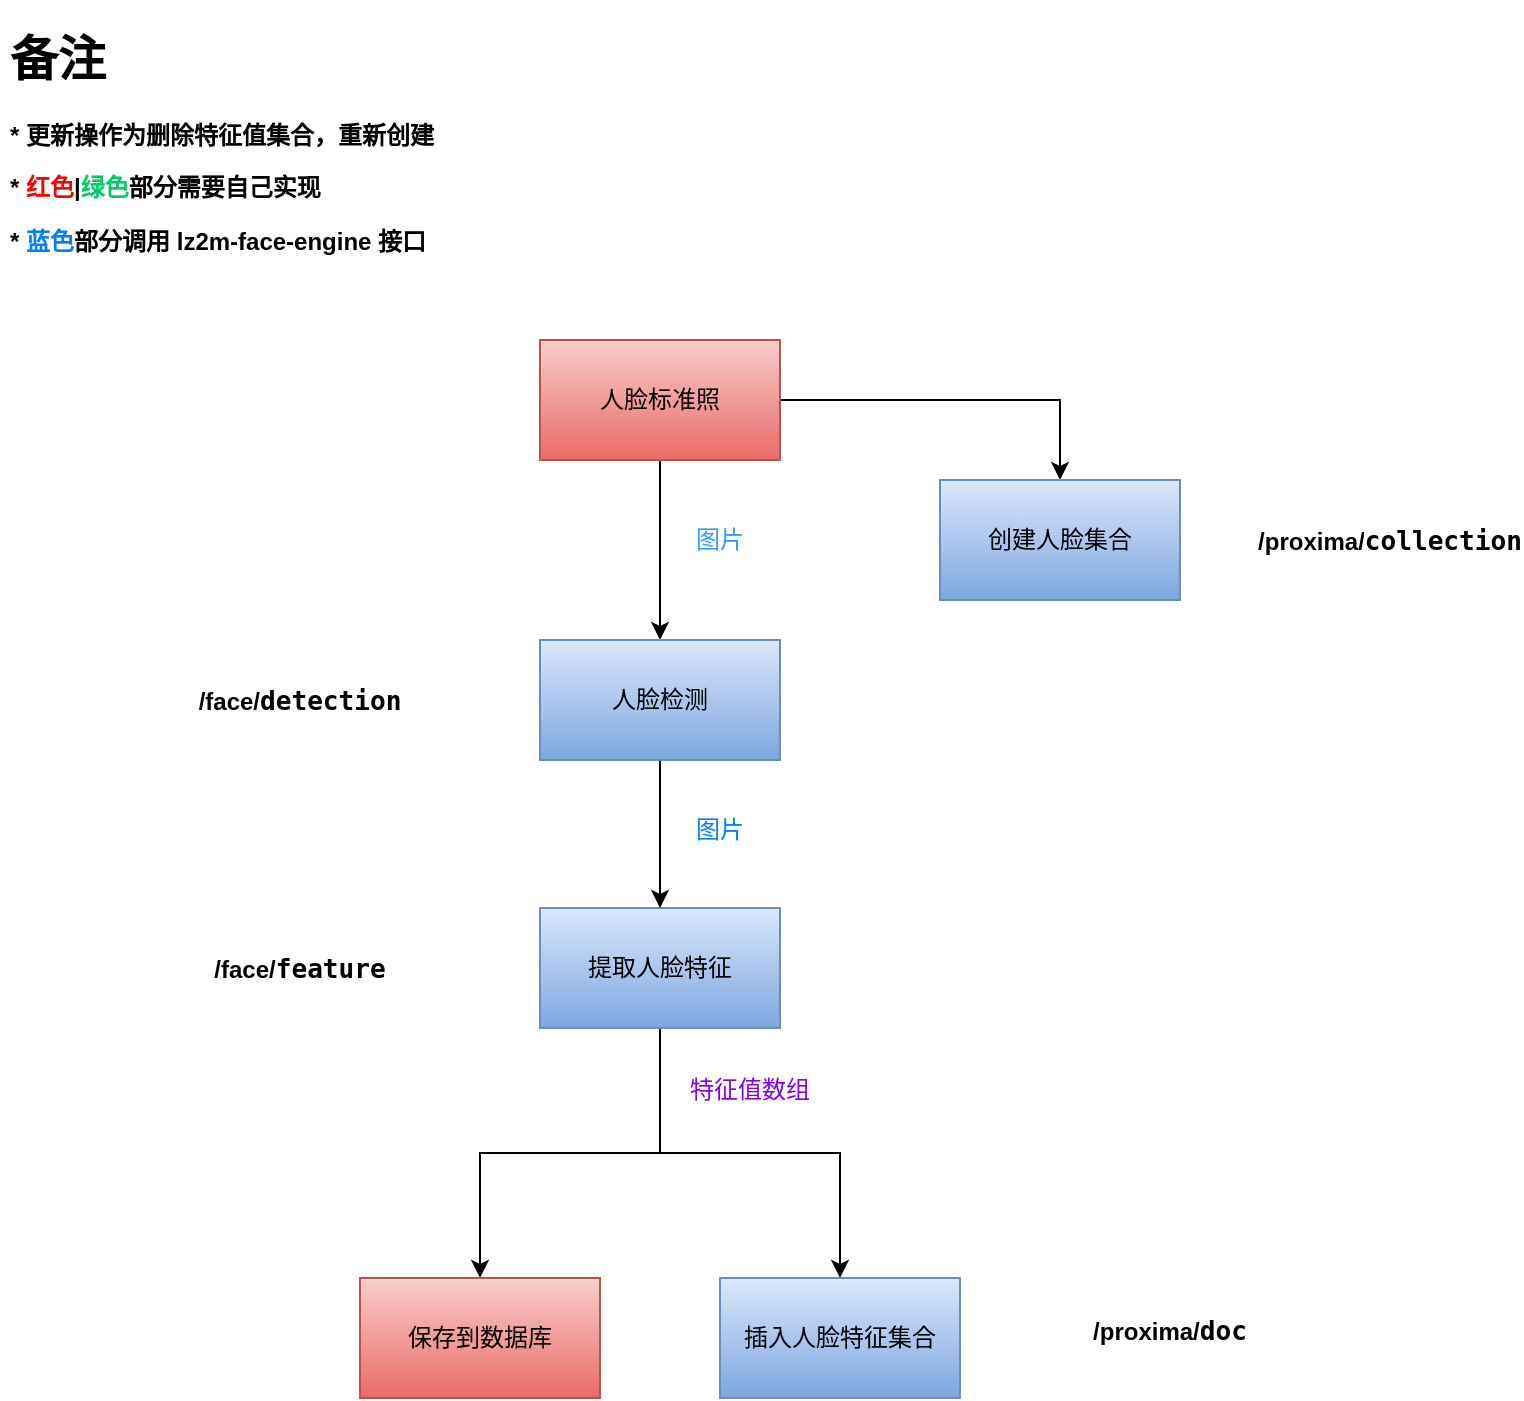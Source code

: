 <mxfile version="17.4.6" type="github">
  <diagram id="gHwJbXmGLH2jqeoKwgFD" name="Page-1">
    <mxGraphModel dx="2062" dy="1146" grid="1" gridSize="10" guides="1" tooltips="1" connect="1" arrows="1" fold="1" page="1" pageScale="1" pageWidth="827" pageHeight="1169" math="0" shadow="0">
      <root>
        <mxCell id="0" />
        <mxCell id="1" parent="0" />
        <mxCell id="BS0VK_3hPEfs9OFceFL0-6" value="&lt;h1&gt;备注&lt;/h1&gt;&lt;p&gt;&lt;b&gt;* 更新操作为删除特征值集合，重新创建&lt;/b&gt;&lt;/p&gt;&lt;p&gt;&lt;b&gt;*&amp;nbsp;&lt;font color=&quot;#ff0000&quot;&gt;红色&lt;/font&gt;|&lt;font color=&quot;#00cc66&quot;&gt;绿色&lt;/font&gt;部分需要自己实现&lt;/b&gt;&lt;/p&gt;&lt;p&gt;&lt;b&gt;*&amp;nbsp;&lt;font color=&quot;#007fff&quot;&gt;蓝色&lt;/font&gt;部分调用 lz2m-face-engine 接口&lt;/b&gt;&lt;/p&gt;" style="text;html=1;strokeColor=none;fillColor=none;spacing=5;spacingTop=-20;whiteSpace=wrap;overflow=hidden;rounded=0;sketch=0;fontColor=#000000;" vertex="1" parent="1">
          <mxGeometry x="10" y="40" width="230" height="140" as="geometry" />
        </mxCell>
        <mxCell id="BS0VK_3hPEfs9OFceFL0-21" style="edgeStyle=orthogonalEdgeStyle;rounded=0;orthogonalLoop=1;jettySize=auto;html=1;" edge="1" parent="1" source="BS0VK_3hPEfs9OFceFL0-12" target="BS0VK_3hPEfs9OFceFL0-13">
          <mxGeometry relative="1" as="geometry" />
        </mxCell>
        <mxCell id="BS0VK_3hPEfs9OFceFL0-26" style="edgeStyle=orthogonalEdgeStyle;rounded=0;orthogonalLoop=1;jettySize=auto;html=1;" edge="1" parent="1" source="BS0VK_3hPEfs9OFceFL0-12" target="BS0VK_3hPEfs9OFceFL0-25">
          <mxGeometry relative="1" as="geometry" />
        </mxCell>
        <mxCell id="BS0VK_3hPEfs9OFceFL0-12" value="人脸标准照" style="rounded=0;whiteSpace=wrap;html=1;fillColor=#f8cecc;gradientColor=#ea6b66;strokeColor=#b85450;" vertex="1" parent="1">
          <mxGeometry x="280" y="200" width="120" height="60" as="geometry" />
        </mxCell>
        <mxCell id="BS0VK_3hPEfs9OFceFL0-13" value="创建人脸集合" style="rounded=0;whiteSpace=wrap;html=1;fillColor=#dae8fc;gradientColor=#7ea6e0;strokeColor=#6c8ebf;" vertex="1" parent="1">
          <mxGeometry x="480" y="270" width="120" height="60" as="geometry" />
        </mxCell>
        <mxCell id="BS0VK_3hPEfs9OFceFL0-18" style="edgeStyle=orthogonalEdgeStyle;rounded=0;orthogonalLoop=1;jettySize=auto;html=1;" edge="1" parent="1" source="BS0VK_3hPEfs9OFceFL0-14" target="BS0VK_3hPEfs9OFceFL0-16">
          <mxGeometry relative="1" as="geometry" />
        </mxCell>
        <mxCell id="BS0VK_3hPEfs9OFceFL0-19" style="edgeStyle=orthogonalEdgeStyle;rounded=0;orthogonalLoop=1;jettySize=auto;html=1;" edge="1" parent="1" source="BS0VK_3hPEfs9OFceFL0-14" target="BS0VK_3hPEfs9OFceFL0-15">
          <mxGeometry relative="1" as="geometry" />
        </mxCell>
        <mxCell id="BS0VK_3hPEfs9OFceFL0-14" value="提取人脸特征" style="rounded=0;whiteSpace=wrap;html=1;fillColor=#dae8fc;gradientColor=#7ea6e0;strokeColor=#6c8ebf;" vertex="1" parent="1">
          <mxGeometry x="280" y="484" width="120" height="60" as="geometry" />
        </mxCell>
        <mxCell id="BS0VK_3hPEfs9OFceFL0-15" value="插入人脸特征集合" style="rounded=0;whiteSpace=wrap;html=1;fillColor=#dae8fc;gradientColor=#7ea6e0;strokeColor=#6c8ebf;" vertex="1" parent="1">
          <mxGeometry x="370" y="669" width="120" height="60" as="geometry" />
        </mxCell>
        <mxCell id="BS0VK_3hPEfs9OFceFL0-16" value="保存到数据库" style="rounded=0;whiteSpace=wrap;html=1;fillColor=#f8cecc;gradientColor=#ea6b66;strokeColor=#b85450;" vertex="1" parent="1">
          <mxGeometry x="190" y="669" width="120" height="60" as="geometry" />
        </mxCell>
        <mxCell id="BS0VK_3hPEfs9OFceFL0-27" style="edgeStyle=orthogonalEdgeStyle;rounded=0;orthogonalLoop=1;jettySize=auto;html=1;" edge="1" parent="1" source="BS0VK_3hPEfs9OFceFL0-25" target="BS0VK_3hPEfs9OFceFL0-14">
          <mxGeometry relative="1" as="geometry" />
        </mxCell>
        <mxCell id="BS0VK_3hPEfs9OFceFL0-25" value="人脸检测" style="rounded=0;whiteSpace=wrap;html=1;fillColor=#dae8fc;gradientColor=#7ea6e0;strokeColor=#6c8ebf;" vertex="1" parent="1">
          <mxGeometry x="280" y="350" width="120" height="60" as="geometry" />
        </mxCell>
        <mxCell id="BS0VK_3hPEfs9OFceFL0-28" value="&lt;span style=&quot;font-weight: 700&quot;&gt;/face/&lt;/span&gt;&lt;span style=&quot;font-weight: 700 ; background-color: rgb(255 , 255 , 255) ; font-family: &amp;#34;jetbrains mono&amp;#34; , monospace ; font-size: 9.8pt&quot;&gt;detection&lt;/span&gt;&lt;span style=&quot;font-weight: 700 ; font-family: monospace ; font-size: 0px&quot;&gt;%3CmxGraphModel%3E%3Croot%3E%3CmxCell%20id%3D%220%22%2F%3E%3CmxCell%20id%3D%221%22%20parent%3D%220%22%2F%3E%3CmxCell%20id%3D%222%22%20value%3D%22%E6%A3%80%E7%B4%A2%E5%8C%B9%E9%85%8D%22%20style%3D%22rounded%3D0%3BwhiteSpace%3Dwrap%3Bhtml%3D1%3BfillColor%3D%23dae8fc%3BstrokeColor%3D%236c8ebf%3B%22%20vertex%3D%221%22%20parent%3D%221%22%3E%3CmxGeometry%20x%3D%22170%22%20y%3D%22585%22%20width%3D%22120%22%20height%3D%2260%22%20as%3D%22geometry%22%2F%3E%3C%2FmxCell%3E%3C%2Froot%3E%3C%2FmxGraphModel%3E&lt;/span&gt;&lt;span style=&quot;font-weight: 700 ; font-family: monospace ; font-size: 0px&quot;&gt;%3CmxGraphModel%3E%3Croot%3E%3CmxCell%20id%3D%220%22%2F%3E%3CmxCell%20id%3D%221%22%20parent%3D%220%22%2F%3E%3CmxCell%20id%3D%222%22%20value%3D%22%E6%A3%80%E7%B4%A2%E5%8C%B9%E9%85%8D%22%20style%3D%22rounded%3D0%3BwhiteSpace%3Dwrap%3Bhtml%3D1%3BfillColor%3D%23dae8fc%3BstrokeColor%3D%236c8ebf%3B%22%20vertex%3D%221%22%20parent%3D%221%22%3E%3CmxGeometry%20x%3D%22170%22%20y%3D%22585%22%20width%3D%22120%22%20height%3D%2260%22%20as%3D%22geometry%22%2F%3E%3C%2FmxCell%3E%3C%2Froot%3E%3C%2FmxGraphModel%3E&lt;/span&gt;&lt;span style=&quot;font-weight: 700 ; font-family: monospace ; font-size: 0px&quot;&gt;%3CmxGraphModel%3E%3Croot%3E%3CmxCell%20id%3D%220%22%2F%3E%3CmxCell%20id%3D%221%22%20parent%3D%220%22%2F%3E%3CmxCell%20id%3D%222%22%20value%3D%22%E6%A3%80%E7%B4%A2%E5%8C%B9%E9%85%8D%22%20style%3D%22rounded%3D0%3BwhiteSpace%3Dwrap%3Bhtml%3D1%3BfillColor%3D%23dae8fc%3BstrokeColor%3D%236c8ebf%3B%22%20vertex%3D%221%22%20parent%3D%221%22%3E%3CmxGeometry%20x%3D%22170%22%20y%3D%22585%22%20width%3D%22120%22%20height%3D%2260%22%20as%3D%22geometry%22%2F%3E%3C%2FmxCell%3E%3C%2Froot%3E%3C%2FmxGraphModel%3E&lt;/span&gt;" style="text;html=1;strokeColor=none;fillColor=none;align=center;verticalAlign=middle;whiteSpace=wrap;rounded=0;" vertex="1" parent="1">
          <mxGeometry x="130" y="365" width="60" height="30" as="geometry" />
        </mxCell>
        <mxCell id="BS0VK_3hPEfs9OFceFL0-29" value="&lt;span style=&quot;font-weight: 700&quot;&gt;/face/&lt;/span&gt;&lt;span style=&quot;font-weight: 700 ; background-color: rgb(255 , 255 , 255) ; font-family: &amp;#34;jetbrains mono&amp;#34; , monospace ; font-size: 9.8pt&quot;&gt;feature&lt;/span&gt;&lt;span style=&quot;font-weight: 700 ; font-family: monospace ; font-size: 0px&quot;&gt;%3CmxGraphModel%3E%3Croot%3E%3CmxCell%20id%3D%220%22%2F%3E%3CmxCell%20id%3D%221%22%20parent%3D%220%22%2F%3E%3CmxCell%20id%3D%222%22%20value%3D%22%E6%A3%80%E7%B4%A2%E5%8C%B9%E9%85%8D%22%20style%3D%22rounded%3D0%3BwhiteSpace%3Dwrap%3Bhtml%3D1%3BfillColor%3D%23dae8fc%3BstrokeColor%3D%236c8ebf%3B%22%20vertex%3D%221%22%20parent%3D%221%22%3E%3CmxGeometry%20x%3D%22170%22%20y%3D%22585%22%20width%3D%22120%22%20height%3D%2260%22%20as%3D%22geometry%22%2F%3E%3C%2FmxCell%3E%3C%2Froot%3E%3C%2FmxGraphModel%3E&lt;/span&gt;&lt;span style=&quot;font-weight: 700 ; font-family: monospace ; font-size: 0px&quot;&gt;%3CmxGraphModel%3E%3Croot%3E%3CmxCell%20id%3D%220%22%2F%3E%3CmxCell%20id%3D%221%22%20parent%3D%220%22%2F%3E%3CmxCell%20id%3D%222%22%20value%3D%22%E6%A3%80%E7%B4%A2%E5%8C%B9%E9%85%8D%22%20style%3D%22rounded%3D0%3BwhiteSpace%3Dwrap%3Bhtml%3D1%3BfillColor%3D%23dae8fc%3BstrokeColor%3D%236c8ebf%3B%22%20vertex%3D%221%22%20parent%3D%221%22%3E%3CmxGeometry%20x%3D%22170%22%20y%3D%22585%22%20width%3D%22120%22%20height%3D%2260%22%20as%3D%22geometry%22%2F%3E%3C%2FmxCell%3E%3C%2Froot%3E%3C%2FmxGraphModel%3E&lt;/span&gt;&lt;span style=&quot;font-weight: 700 ; font-family: monospace ; font-size: 0px&quot;&gt;%3CmxGraphModel%3E%3Croot%3E%3CmxCell%20id%3D%220%22%2F%3E%3CmxCell%20id%3D%221%22%20parent%3D%220%22%2F%3E%3CmxCell%20id%3D%222%22%20value%3D%22%E6%A3%80%E7%B4%A2%E5%8C%B9%E9%85%8D%22%20style%3D%22rounded%3D0%3BwhiteSpace%3Dwrap%3Bhtml%3D1%3BfillColor%3D%23dae8fc%3BstrokeColor%3D%236c8ebf%3B%22%20vertex%3D%221%22%20parent%3D%221%22%3E%3CmxGeometry%20x%3D%22170%22%20y%3D%22585%22%20width%3D%22120%22%20height%3D%2260%22%20as%3D%22geometry%22%2F%3E%3C%2FmxCell%3E%3C%2Froot%3E%3C%2FmxGraphModel&lt;/span&gt;" style="text;html=1;strokeColor=none;fillColor=none;align=center;verticalAlign=middle;whiteSpace=wrap;rounded=0;" vertex="1" parent="1">
          <mxGeometry x="130" y="499" width="60" height="30" as="geometry" />
        </mxCell>
        <mxCell id="BS0VK_3hPEfs9OFceFL0-30" value="/proxima/&lt;span style=&quot;background-color: rgb(255, 255, 255); font-family: &amp;quot;jetbrains mono&amp;quot;, monospace; font-size: 9.8pt;&quot;&gt;collection&lt;/span&gt;" style="text;html=1;strokeColor=none;fillColor=none;align=center;verticalAlign=middle;whiteSpace=wrap;rounded=0;fontStyle=1;fontColor=#000000;" vertex="1" parent="1">
          <mxGeometry x="660" y="285" width="90" height="30" as="geometry" />
        </mxCell>
        <mxCell id="BS0VK_3hPEfs9OFceFL0-31" value="/proxima/&lt;span style=&quot;background-color: rgb(255 , 255 , 255) ; font-family: &amp;#34;jetbrains mono&amp;#34; , monospace ; font-size: 9.8pt&quot;&gt;doc&lt;/span&gt;" style="text;html=1;strokeColor=none;fillColor=none;align=center;verticalAlign=middle;whiteSpace=wrap;rounded=0;fontStyle=1;fontColor=#000000;" vertex="1" parent="1">
          <mxGeometry x="550" y="680" width="90" height="30" as="geometry" />
        </mxCell>
        <mxCell id="BS0VK_3hPEfs9OFceFL0-32" value="图片" style="text;html=1;strokeColor=none;fillColor=none;align=center;verticalAlign=middle;whiteSpace=wrap;rounded=0;fontColor=#3399FF;" vertex="1" parent="1">
          <mxGeometry x="340" y="285" width="60" height="30" as="geometry" />
        </mxCell>
        <mxCell id="BS0VK_3hPEfs9OFceFL0-33" value="图片" style="text;html=1;strokeColor=none;fillColor=none;align=center;verticalAlign=middle;whiteSpace=wrap;rounded=0;fontColor=#007FFF;" vertex="1" parent="1">
          <mxGeometry x="340" y="430" width="60" height="30" as="geometry" />
        </mxCell>
        <mxCell id="BS0VK_3hPEfs9OFceFL0-34" value="特征值数组" style="text;html=1;strokeColor=none;fillColor=none;align=center;verticalAlign=middle;whiteSpace=wrap;rounded=0;fontColor=#7F00FF;" vertex="1" parent="1">
          <mxGeometry x="340" y="560" width="90" height="30" as="geometry" />
        </mxCell>
      </root>
    </mxGraphModel>
  </diagram>
</mxfile>
